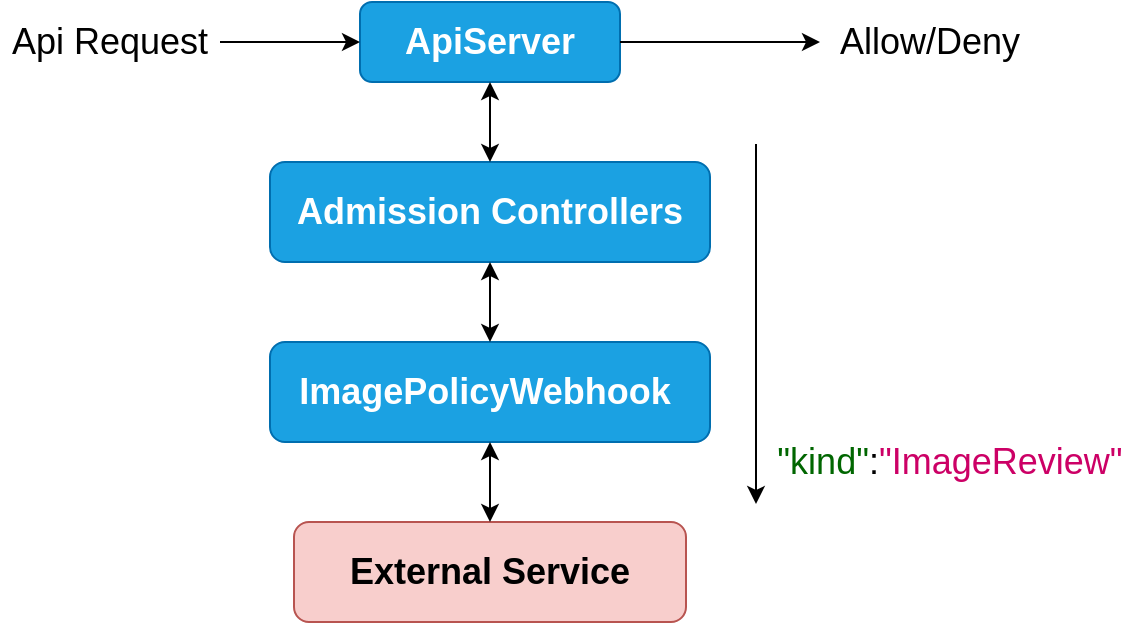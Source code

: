 <mxfile version="13.7.9" type="device"><diagram id="jNy0hO4pskWExLKUI7gn" name="第 1 页"><mxGraphModel dx="1024" dy="592" grid="1" gridSize="10" guides="1" tooltips="1" connect="1" arrows="1" fold="1" page="1" pageScale="1" pageWidth="827" pageHeight="1169" math="0" shadow="0"><root><mxCell id="0"/><mxCell id="1" parent="0"/><mxCell id="IQ_wg4oOVQV03TpoKctl-1" value="&lt;b&gt;&lt;font style=&quot;font-size: 18px&quot; color=&quot;#ffffff&quot;&gt;ApiServer&lt;/font&gt;&lt;/b&gt;" style="rounded=1;whiteSpace=wrap;html=1;fillColor=#1ba1e2;strokeColor=#006EAF;fontColor=#ffffff;" vertex="1" parent="1"><mxGeometry x="340" y="210" width="130" height="40" as="geometry"/></mxCell><mxCell id="IQ_wg4oOVQV03TpoKctl-2" value="&lt;span style=&quot;font-size: 18px&quot;&gt;&lt;b&gt;Admission Controllers&lt;/b&gt;&lt;/span&gt;" style="rounded=1;whiteSpace=wrap;html=1;fillColor=#1ba1e2;strokeColor=#006EAF;fontColor=#ffffff;" vertex="1" parent="1"><mxGeometry x="295" y="290" width="220" height="50" as="geometry"/></mxCell><mxCell id="IQ_wg4oOVQV03TpoKctl-7" value="&lt;span style=&quot;font-size: 18px&quot;&gt;&lt;b&gt;ImagePolicyWebhook&amp;nbsp;&lt;/b&gt;&lt;/span&gt;" style="rounded=1;whiteSpace=wrap;html=1;fillColor=#1ba1e2;strokeColor=#006EAF;fontColor=#ffffff;" vertex="1" parent="1"><mxGeometry x="295" y="380" width="220" height="50" as="geometry"/></mxCell><mxCell id="IQ_wg4oOVQV03TpoKctl-8" value="&lt;span style=&quot;font-size: 18px&quot;&gt;&lt;b&gt;External Service&lt;/b&gt;&lt;/span&gt;" style="rounded=1;whiteSpace=wrap;html=1;fillColor=#f8cecc;strokeColor=#b85450;" vertex="1" parent="1"><mxGeometry x="307" y="470" width="196" height="50" as="geometry"/></mxCell><mxCell id="IQ_wg4oOVQV03TpoKctl-9" value="&lt;font style=&quot;font-size: 18px&quot;&gt;Api Request&lt;/font&gt;" style="text;html=1;strokeColor=none;fillColor=none;align=center;verticalAlign=middle;whiteSpace=wrap;rounded=0;" vertex="1" parent="1"><mxGeometry x="160" y="220" width="110" height="20" as="geometry"/></mxCell><mxCell id="IQ_wg4oOVQV03TpoKctl-10" value="&lt;font style=&quot;font-size: 18px&quot;&gt;Allow/Deny&lt;/font&gt;" style="text;html=1;strokeColor=none;fillColor=none;align=center;verticalAlign=middle;whiteSpace=wrap;rounded=0;" vertex="1" parent="1"><mxGeometry x="570" y="220" width="110" height="20" as="geometry"/></mxCell><mxCell id="IQ_wg4oOVQV03TpoKctl-11" value="&lt;span style=&quot;font-size: 18px&quot;&gt;&lt;font color=&quot;#006600&quot;&gt;&quot;kind&quot;&lt;/font&gt;:&lt;font color=&quot;#cc0066&quot;&gt;&quot;ImageReview&quot;&lt;/font&gt;&lt;/span&gt;" style="text;html=1;strokeColor=none;fillColor=none;align=center;verticalAlign=middle;whiteSpace=wrap;rounded=0;" vertex="1" parent="1"><mxGeometry x="580" y="430" width="110" height="20" as="geometry"/></mxCell><mxCell id="IQ_wg4oOVQV03TpoKctl-13" value="" style="endArrow=classic;html=1;" edge="1" parent="1"><mxGeometry width="50" height="50" relative="1" as="geometry"><mxPoint x="538" y="281" as="sourcePoint"/><mxPoint x="538" y="461" as="targetPoint"/></mxGeometry></mxCell><mxCell id="IQ_wg4oOVQV03TpoKctl-14" value="" style="endArrow=classic;html=1;exitX=1;exitY=0.5;exitDx=0;exitDy=0;" edge="1" parent="1" source="IQ_wg4oOVQV03TpoKctl-9"><mxGeometry width="50" height="50" relative="1" as="geometry"><mxPoint x="390" y="280" as="sourcePoint"/><mxPoint x="340" y="230" as="targetPoint"/></mxGeometry></mxCell><mxCell id="IQ_wg4oOVQV03TpoKctl-15" value="" style="endArrow=classic;html=1;exitX=1;exitY=0.5;exitDx=0;exitDy=0;" edge="1" parent="1" source="IQ_wg4oOVQV03TpoKctl-1"><mxGeometry width="50" height="50" relative="1" as="geometry"><mxPoint x="520" y="260" as="sourcePoint"/><mxPoint x="570" y="230" as="targetPoint"/></mxGeometry></mxCell><mxCell id="IQ_wg4oOVQV03TpoKctl-16" value="" style="endArrow=classic;startArrow=classic;html=1;exitX=0.5;exitY=0;exitDx=0;exitDy=0;entryX=0.5;entryY=1;entryDx=0;entryDy=0;" edge="1" parent="1" source="IQ_wg4oOVQV03TpoKctl-2" target="IQ_wg4oOVQV03TpoKctl-1"><mxGeometry width="50" height="50" relative="1" as="geometry"><mxPoint x="390" y="280" as="sourcePoint"/><mxPoint x="440" y="230" as="targetPoint"/></mxGeometry></mxCell><mxCell id="IQ_wg4oOVQV03TpoKctl-17" value="" style="endArrow=classic;startArrow=classic;html=1;exitX=0.5;exitY=0;exitDx=0;exitDy=0;entryX=0.5;entryY=1;entryDx=0;entryDy=0;" edge="1" parent="1" source="IQ_wg4oOVQV03TpoKctl-7" target="IQ_wg4oOVQV03TpoKctl-2"><mxGeometry width="50" height="50" relative="1" as="geometry"><mxPoint x="390" y="280" as="sourcePoint"/><mxPoint x="440" y="230" as="targetPoint"/></mxGeometry></mxCell><mxCell id="IQ_wg4oOVQV03TpoKctl-18" value="" style="endArrow=classic;startArrow=classic;html=1;exitX=0.5;exitY=0;exitDx=0;exitDy=0;entryX=0.5;entryY=1;entryDx=0;entryDy=0;" edge="1" parent="1" source="IQ_wg4oOVQV03TpoKctl-8" target="IQ_wg4oOVQV03TpoKctl-7"><mxGeometry width="50" height="50" relative="1" as="geometry"><mxPoint x="390" y="280" as="sourcePoint"/><mxPoint x="440" y="230" as="targetPoint"/></mxGeometry></mxCell></root></mxGraphModel></diagram></mxfile>